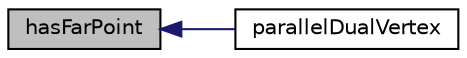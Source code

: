 digraph "hasFarPoint"
{
  bgcolor="transparent";
  edge [fontname="Helvetica",fontsize="10",labelfontname="Helvetica",labelfontsize="10"];
  node [fontname="Helvetica",fontsize="10",shape=record];
  rankdir="LR";
  Node1 [label="hasFarPoint",height=0.2,width=0.4,color="black", fillcolor="grey75", style="filled", fontcolor="black"];
  Node1 -> Node2 [dir="back",color="midnightblue",fontsize="10",style="solid",fontname="Helvetica"];
  Node2 [label="parallelDualVertex",height=0.2,width=0.4,color="black",URL="$a01065.html#a087426c2e7199c3b1595548253ab0c38",tooltip="Does the Dual vertex form part of a processor patch. "];
}
